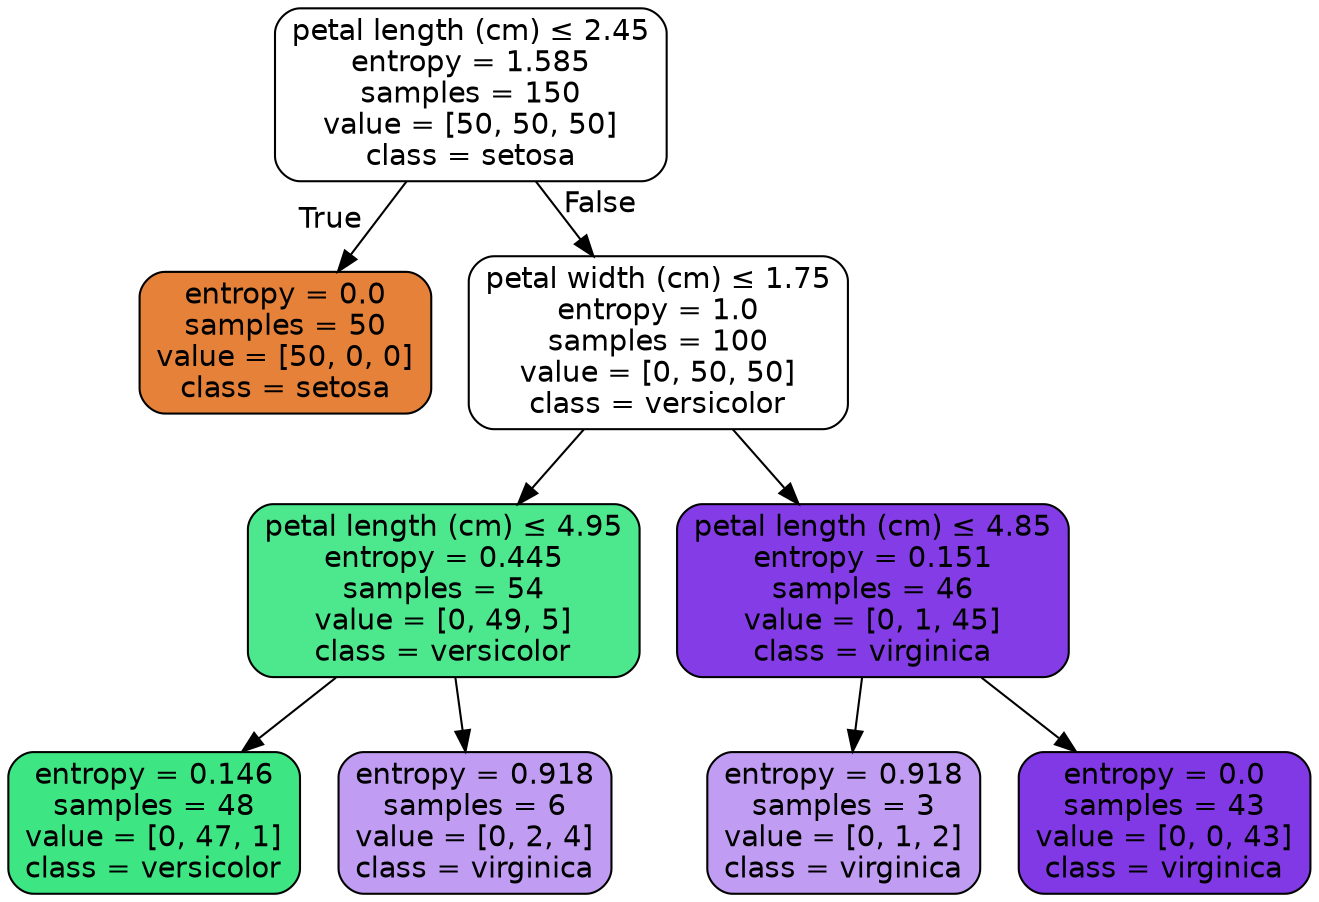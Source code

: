 digraph Tree {
node [shape=box, style="filled, rounded", color="black", fontname=helvetica] ;
edge [fontname=helvetica] ;
0 [label=<petal length (cm) &le; 2.45<br/>entropy = 1.585<br/>samples = 150<br/>value = [50, 50, 50]<br/>class = setosa>, fillcolor="#e5813900"] ;
1 [label=<entropy = 0.0<br/>samples = 50<br/>value = [50, 0, 0]<br/>class = setosa>, fillcolor="#e58139ff"] ;
0 -> 1 [labeldistance=2.5, labelangle=45, headlabel="True"] ;
2 [label=<petal width (cm) &le; 1.75<br/>entropy = 1.0<br/>samples = 100<br/>value = [0, 50, 50]<br/>class = versicolor>, fillcolor="#39e58100"] ;
0 -> 2 [labeldistance=2.5, labelangle=-45, headlabel="False"] ;
3 [label=<petal length (cm) &le; 4.95<br/>entropy = 0.445<br/>samples = 54<br/>value = [0, 49, 5]<br/>class = versicolor>, fillcolor="#39e581e5"] ;
2 -> 3 ;
4 [label=<entropy = 0.146<br/>samples = 48<br/>value = [0, 47, 1]<br/>class = versicolor>, fillcolor="#39e581fa"] ;
3 -> 4 ;
5 [label=<entropy = 0.918<br/>samples = 6<br/>value = [0, 2, 4]<br/>class = virginica>, fillcolor="#8139e57f"] ;
3 -> 5 ;
6 [label=<petal length (cm) &le; 4.85<br/>entropy = 0.151<br/>samples = 46<br/>value = [0, 1, 45]<br/>class = virginica>, fillcolor="#8139e5f9"] ;
2 -> 6 ;
7 [label=<entropy = 0.918<br/>samples = 3<br/>value = [0, 1, 2]<br/>class = virginica>, fillcolor="#8139e57f"] ;
6 -> 7 ;
8 [label=<entropy = 0.0<br/>samples = 43<br/>value = [0, 0, 43]<br/>class = virginica>, fillcolor="#8139e5ff"] ;
6 -> 8 ;
}